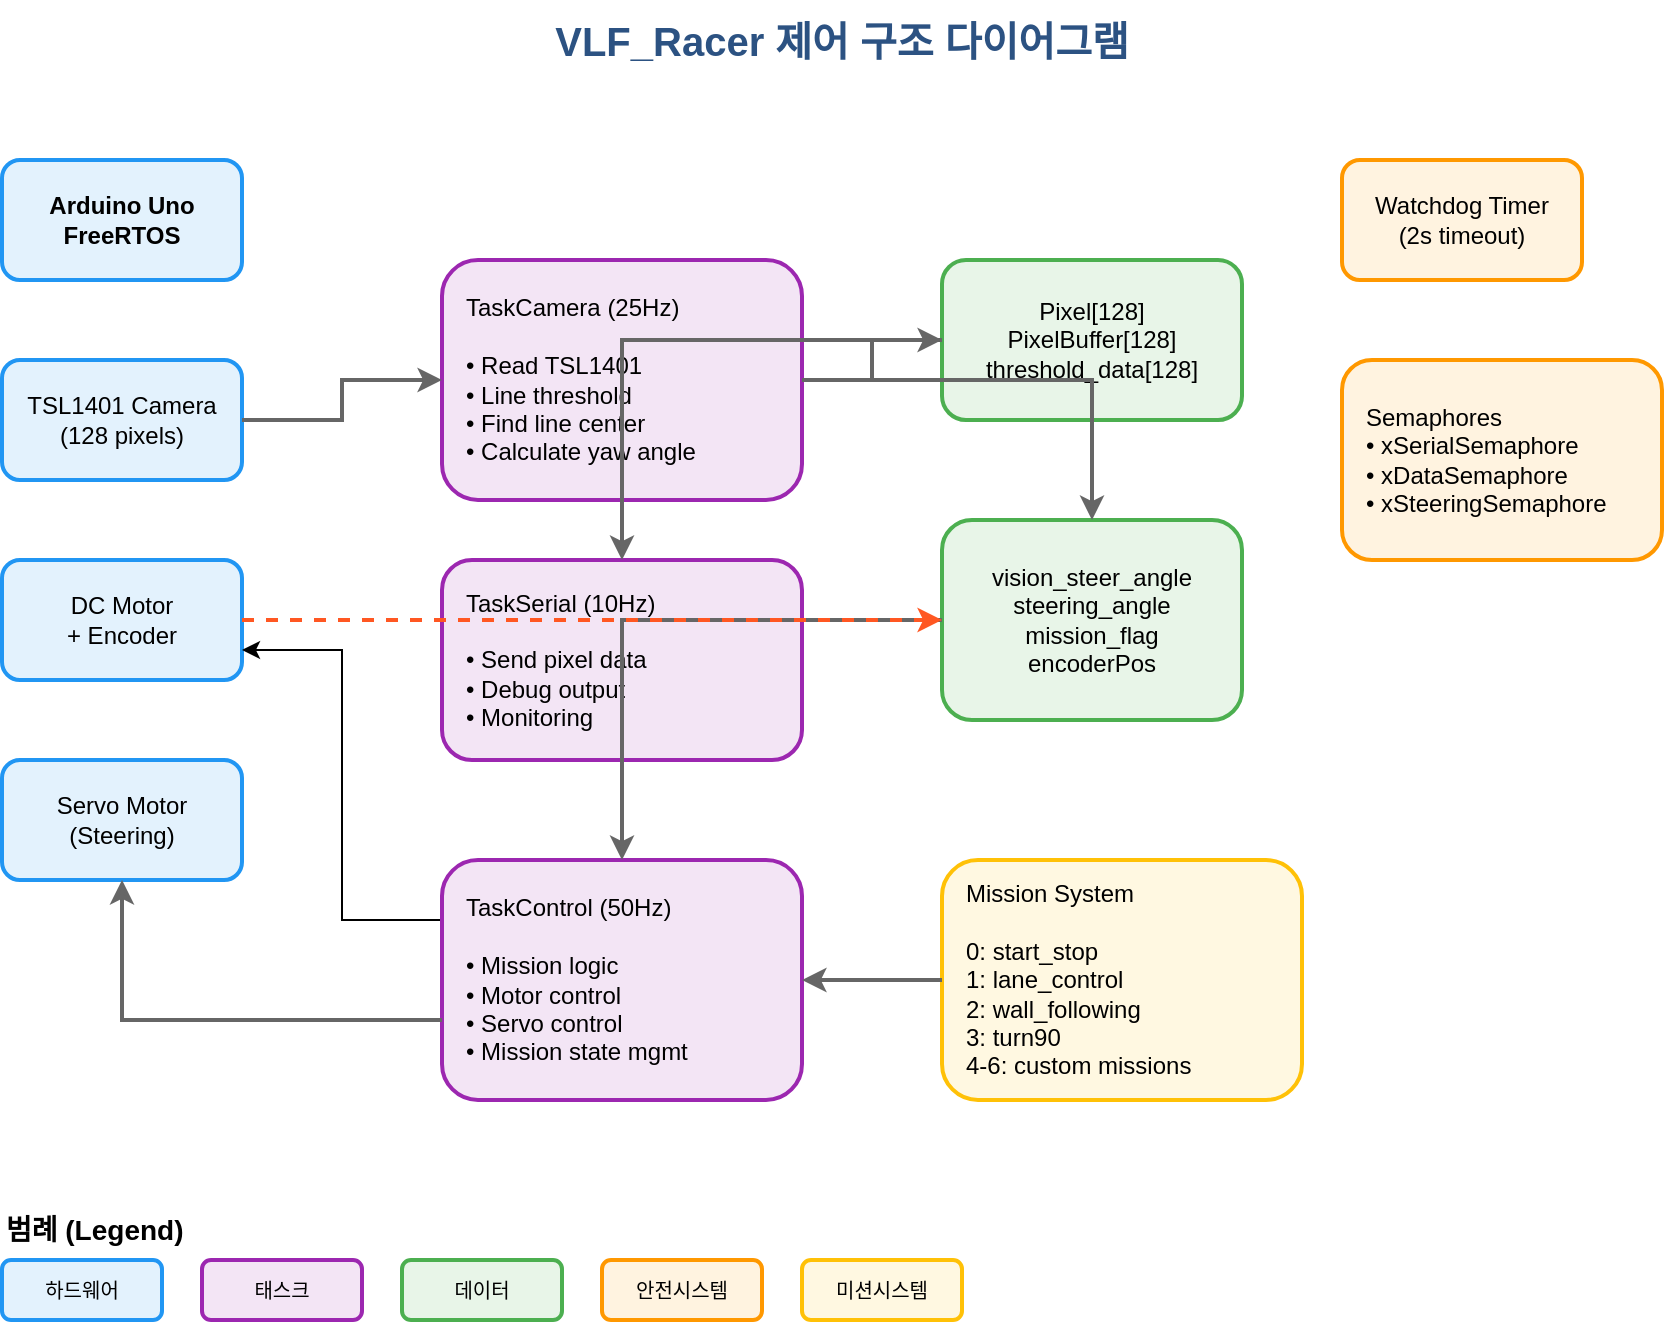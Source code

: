 <mxfile version="28.1.2">
  <diagram name="VLF_Racer_Control" id="VLF_Racer_Control">
    <mxGraphModel dx="716" dy="656" grid="1" gridSize="10" guides="1" tooltips="1" connect="1" arrows="1" fold="1" page="1" pageScale="1" pageWidth="1169" pageHeight="827" math="0" shadow="0">
      <root>
        <mxCell id="0" />
        <mxCell id="1" parent="0" />
        <mxCell id="title" value="VLF_Racer 제어 구조 다이어그램" style="text;html=1;strokeColor=none;fillColor=none;align=center;verticalAlign=middle;whiteSpace=wrap;rounded=0;fontSize=20;fontStyle=1;fontColor=#2c5282;" parent="1" vertex="1">
          <mxGeometry x="300" y="20" width="400" height="40" as="geometry" />
        </mxCell>
        <mxCell id="arduino" value="Arduino Uno&#xa;FreeRTOS" style="rounded=1;whiteSpace=wrap;html=1;fillColor=#e3f2fd;strokeColor=#2196f3;strokeWidth=2;fontStyle=1;" parent="1" vertex="1">
          <mxGeometry x="80" y="100" width="120" height="60" as="geometry" />
        </mxCell>
        <mxCell id="camera" value="TSL1401 Camera&#xa;(128 pixels)" style="rounded=1;whiteSpace=wrap;html=1;fillColor=#e3f2fd;strokeColor=#2196f3;strokeWidth=2;" parent="1" vertex="1">
          <mxGeometry x="80" y="200" width="120" height="60" as="geometry" />
        </mxCell>
        <mxCell id="motor" value="DC Motor&#xa;+ Encoder" style="rounded=1;whiteSpace=wrap;html=1;fillColor=#e3f2fd;strokeColor=#2196f3;strokeWidth=2;" parent="1" vertex="1">
          <mxGeometry x="80" y="300" width="120" height="60" as="geometry" />
        </mxCell>
        <mxCell id="servo" value="Servo Motor&#xa;(Steering)" style="rounded=1;whiteSpace=wrap;html=1;fillColor=#e3f2fd;strokeColor=#2196f3;strokeWidth=2;" parent="1" vertex="1">
          <mxGeometry x="80" y="400" width="120" height="60" as="geometry" />
        </mxCell>
        <mxCell id="taskCamera" value="TaskCamera (25Hz)&#xa;&#xa;• Read TSL1401&#xa;• Line threshold&#xa;• Find line center&#xa;• Calculate yaw angle" style="rounded=1;whiteSpace=wrap;html=1;fillColor=#f3e5f5;strokeColor=#9c27b0;strokeWidth=2;align=left;spacingLeft=10;" parent="1" vertex="1">
          <mxGeometry x="300" y="150" width="180" height="120" as="geometry" />
        </mxCell>
        <mxCell id="taskSerial" value="TaskSerial (10Hz)&#xa;&#xa;• Send pixel data&#xa;• Debug output&#xa;• Monitoring" style="rounded=1;whiteSpace=wrap;html=1;fillColor=#f3e5f5;strokeColor=#9c27b0;strokeWidth=2;align=left;spacingLeft=10;" parent="1" vertex="1">
          <mxGeometry x="300" y="300" width="180" height="100" as="geometry" />
        </mxCell>
        <mxCell id="Z88vKyVp7F_2HiAp2NfW-3" style="edgeStyle=orthogonalEdgeStyle;rounded=0;orthogonalLoop=1;jettySize=auto;html=1;entryX=1;entryY=0.75;entryDx=0;entryDy=0;" edge="1" parent="1" source="taskControl" target="motor">
          <mxGeometry relative="1" as="geometry">
            <Array as="points">
              <mxPoint x="250" y="480" />
              <mxPoint x="250" y="345" />
            </Array>
          </mxGeometry>
        </mxCell>
        <mxCell id="taskControl" value="TaskControl (50Hz)&#xa;&#xa;• Mission logic&#xa;• Motor control&#xa;• Servo control&#xa;• Mission state mgmt" style="rounded=1;whiteSpace=wrap;html=1;fillColor=#f3e5f5;strokeColor=#9c27b0;strokeWidth=2;align=left;spacingLeft=10;" parent="1" vertex="1">
          <mxGeometry x="300" y="450" width="180" height="120" as="geometry" />
        </mxCell>
        <mxCell id="pixelData" value="Pixel[128]&#xa;PixelBuffer[128]&#xa;threshold_data[128]" style="rounded=1;whiteSpace=wrap;html=1;fillColor=#e8f5e8;strokeColor=#4caf50;strokeWidth=2;" parent="1" vertex="1">
          <mxGeometry x="550" y="150" width="150" height="80" as="geometry" />
        </mxCell>
        <mxCell id="controlData" value="vision_steer_angle&#xa;steering_angle&#xa;mission_flag&#xa;encoderPos" style="rounded=1;whiteSpace=wrap;html=1;fillColor=#e8f5e8;strokeColor=#4caf50;strokeWidth=2;" parent="1" vertex="1">
          <mxGeometry x="550" y="280" width="150" height="100" as="geometry" />
        </mxCell>
        <mxCell id="watchdog" value="Watchdog Timer&#xa;(2s timeout)" style="rounded=1;whiteSpace=wrap;html=1;fillColor=#fff3e0;strokeColor=#ff9800;strokeWidth=2;" parent="1" vertex="1">
          <mxGeometry x="750" y="100" width="120" height="60" as="geometry" />
        </mxCell>
        <mxCell id="semaphores" value="Semaphores&#xa;• xSerialSemaphore&#xa;• xDataSemaphore&#xa;• xSteeringSemaphore" style="rounded=1;whiteSpace=wrap;html=1;fillColor=#fff3e0;strokeColor=#ff9800;strokeWidth=2;align=left;spacingLeft=10;" parent="1" vertex="1">
          <mxGeometry x="750" y="200" width="160" height="100" as="geometry" />
        </mxCell>
        <mxCell id="missions" value="Mission System&#xa;&#xa;0: start_stop&#xa;1: lane_control&#xa;2: wall_following&#xa;3: turn90&#xa;4-6: custom missions" style="rounded=1;whiteSpace=wrap;html=1;fillColor=#fff8e1;strokeColor=#ffc107;strokeWidth=2;align=left;spacingLeft=10;" parent="1" vertex="1">
          <mxGeometry x="550" y="450" width="180" height="120" as="geometry" />
        </mxCell>
        <mxCell id="edge1" style="edgeStyle=orthogonalEdgeStyle;rounded=0;orthogonalLoop=1;jettySize=auto;html=1;strokeColor=#666666;strokeWidth=2;endArrow=classic;endSize=6;" parent="1" source="camera" target="taskCamera" edge="1">
          <mxGeometry relative="1" as="geometry" />
        </mxCell>
        <mxCell id="edge2" style="edgeStyle=orthogonalEdgeStyle;rounded=0;orthogonalLoop=1;jettySize=auto;html=1;strokeColor=#666666;strokeWidth=2;endArrow=classic;endSize=6;" parent="1" source="taskCamera" target="pixelData" edge="1">
          <mxGeometry relative="1" as="geometry" />
        </mxCell>
        <mxCell id="edge3" style="edgeStyle=orthogonalEdgeStyle;rounded=0;orthogonalLoop=1;jettySize=auto;html=1;strokeColor=#666666;strokeWidth=2;endArrow=classic;endSize=6;" parent="1" source="taskCamera" target="controlData" edge="1">
          <mxGeometry relative="1" as="geometry" />
        </mxCell>
        <mxCell id="edge4" style="edgeStyle=orthogonalEdgeStyle;rounded=0;orthogonalLoop=1;jettySize=auto;html=1;strokeColor=#666666;strokeWidth=2;endArrow=classic;endSize=6;" parent="1" source="pixelData" target="taskSerial" edge="1">
          <mxGeometry relative="1" as="geometry" />
        </mxCell>
        <mxCell id="edge5" style="edgeStyle=orthogonalEdgeStyle;rounded=0;orthogonalLoop=1;jettySize=auto;html=1;strokeColor=#666666;strokeWidth=2;endArrow=classic;endSize=6;" parent="1" source="controlData" target="taskControl" edge="1">
          <mxGeometry relative="1" as="geometry" />
        </mxCell>
        <mxCell id="edge6" style="edgeStyle=orthogonalEdgeStyle;rounded=0;orthogonalLoop=1;jettySize=auto;html=1;strokeColor=#666666;strokeWidth=2;endArrow=classic;endSize=6;entryX=0.5;entryY=1;entryDx=0;entryDy=0;" parent="1" source="taskControl" target="servo" edge="1">
          <mxGeometry relative="1" as="geometry">
            <mxPoint x="240" y="370" as="targetPoint" />
            <Array as="points">
              <mxPoint x="140" y="530" />
            </Array>
          </mxGeometry>
        </mxCell>
        <mxCell id="edge8" style="edgeStyle=orthogonalEdgeStyle;rounded=0;orthogonalLoop=1;jettySize=auto;html=1;strokeColor=#666666;strokeWidth=2;endArrow=classic;endSize=6;" parent="1" source="missions" target="taskControl" edge="1">
          <mxGeometry relative="1" as="geometry" />
        </mxCell>
        <mxCell id="edge9" style="edgeStyle=orthogonalEdgeStyle;rounded=0;orthogonalLoop=1;jettySize=auto;html=1;strokeColor=#ff5722;strokeWidth=2;endArrow=classic;endSize=6;dashed=1;" parent="1" source="motor" target="controlData" edge="1">
          <mxGeometry relative="1" as="geometry" />
        </mxCell>
        <mxCell id="legend_title" value="범례 (Legend)" style="text;html=1;strokeColor=none;fillColor=none;align=left;verticalAlign=top;whiteSpace=wrap;rounded=0;fontSize=14;fontStyle=1;" parent="1" vertex="1">
          <mxGeometry x="80" y="620" width="100" height="30" as="geometry" />
        </mxCell>
        <mxCell id="legend1" value="하드웨어" style="rounded=1;whiteSpace=wrap;html=1;fillColor=#e3f2fd;strokeColor=#2196f3;strokeWidth=2;fontSize=10;" parent="1" vertex="1">
          <mxGeometry x="80" y="650" width="80" height="30" as="geometry" />
        </mxCell>
        <mxCell id="legend2" value="태스크" style="rounded=1;whiteSpace=wrap;html=1;fillColor=#f3e5f5;strokeColor=#9c27b0;strokeWidth=2;fontSize=10;" parent="1" vertex="1">
          <mxGeometry x="180" y="650" width="80" height="30" as="geometry" />
        </mxCell>
        <mxCell id="legend3" value="데이터" style="rounded=1;whiteSpace=wrap;html=1;fillColor=#e8f5e8;strokeColor=#4caf50;strokeWidth=2;fontSize=10;" parent="1" vertex="1">
          <mxGeometry x="280" y="650" width="80" height="30" as="geometry" />
        </mxCell>
        <mxCell id="legend4" value="안전시스템" style="rounded=1;whiteSpace=wrap;html=1;fillColor=#fff3e0;strokeColor=#ff9800;strokeWidth=2;fontSize=10;" parent="1" vertex="1">
          <mxGeometry x="380" y="650" width="80" height="30" as="geometry" />
        </mxCell>
        <mxCell id="legend5" value="미션시스템" style="rounded=1;whiteSpace=wrap;html=1;fillColor=#fff8e1;strokeColor=#ffc107;strokeWidth=2;fontSize=10;" parent="1" vertex="1">
          <mxGeometry x="480" y="650" width="80" height="30" as="geometry" />
        </mxCell>
      </root>
    </mxGraphModel>
  </diagram>
</mxfile>
